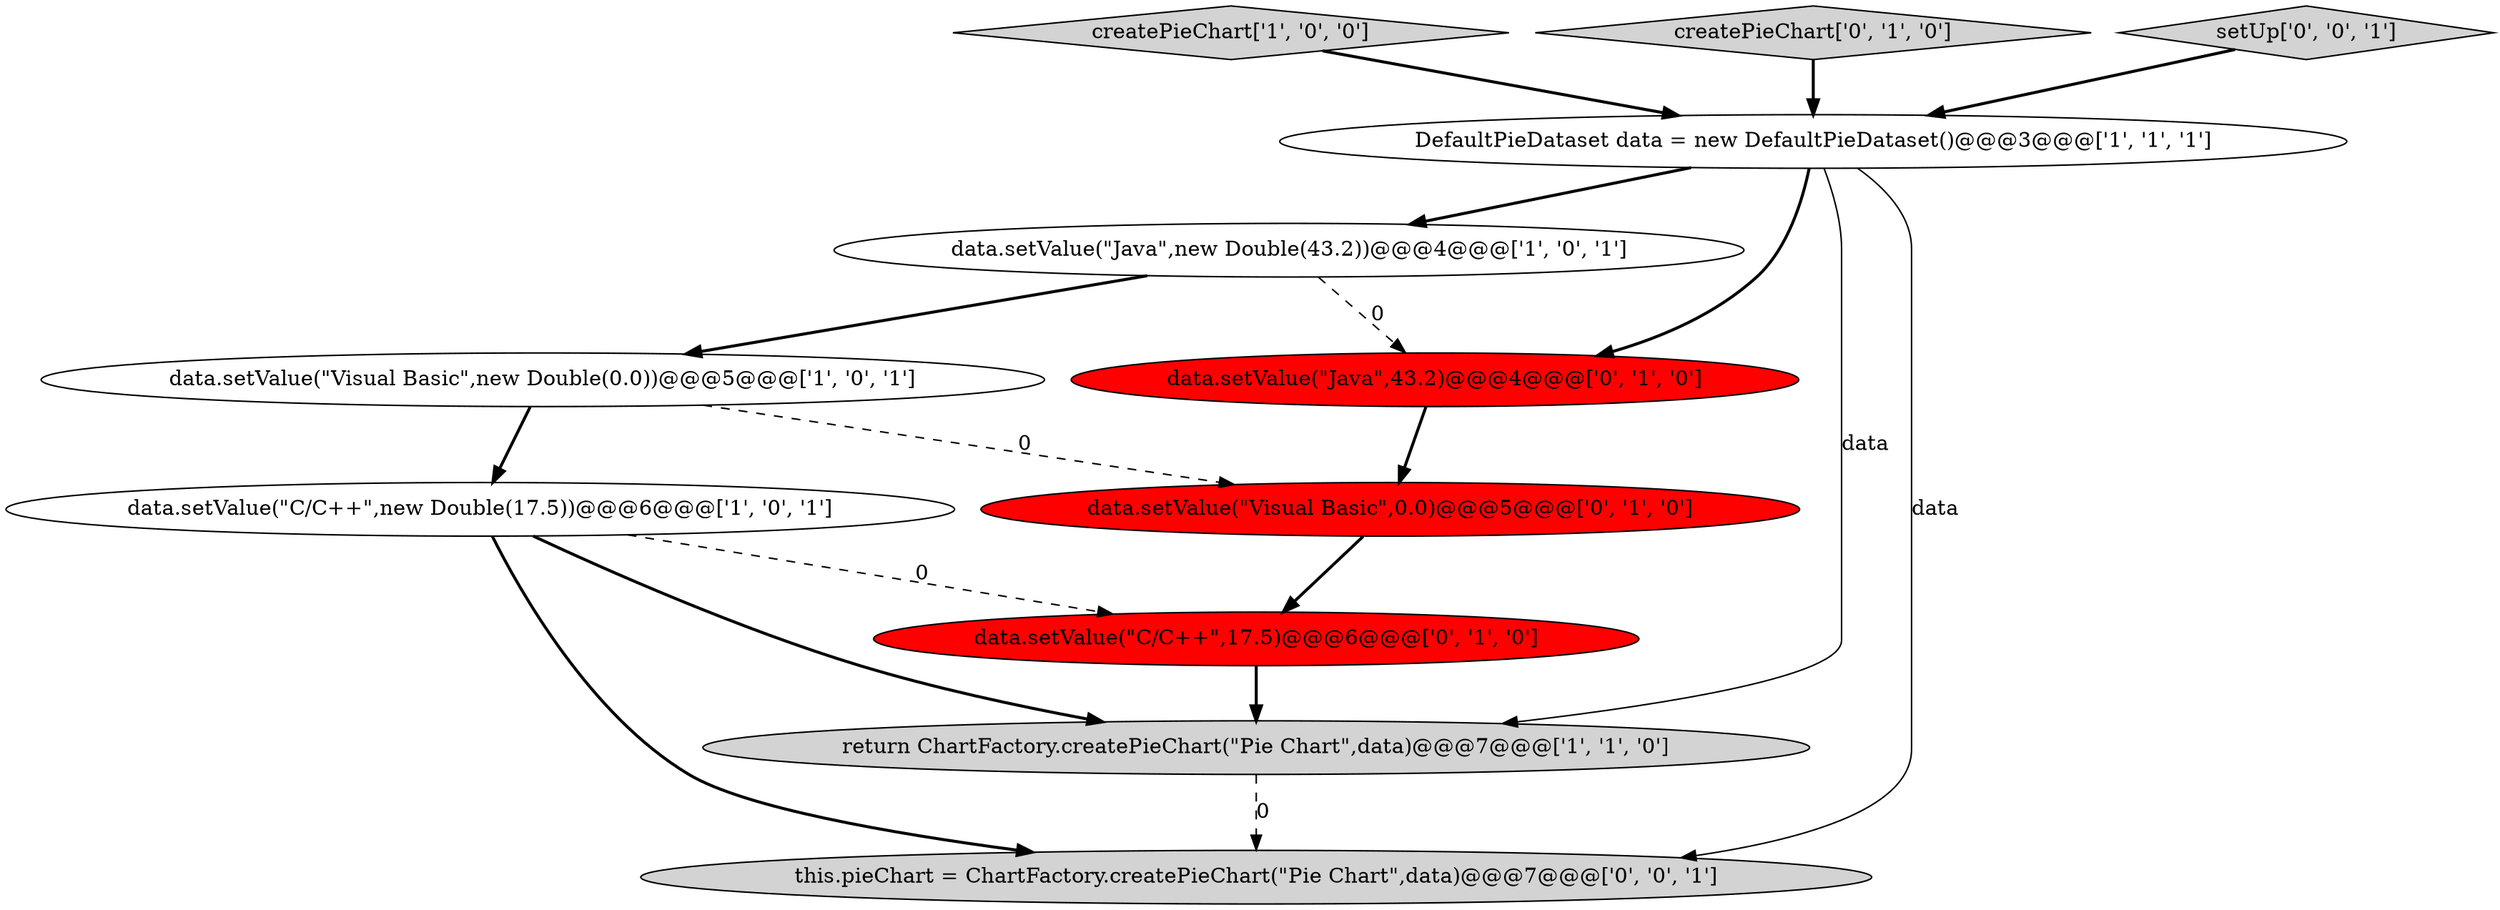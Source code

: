 digraph {
6 [style = filled, label = "data.setValue(\"Java\",43.2)@@@4@@@['0', '1', '0']", fillcolor = red, shape = ellipse image = "AAA1AAABBB2BBB"];
4 [style = filled, label = "data.setValue(\"C/C++\",new Double(17.5))@@@6@@@['1', '0', '1']", fillcolor = white, shape = ellipse image = "AAA0AAABBB1BBB"];
3 [style = filled, label = "createPieChart['1', '0', '0']", fillcolor = lightgray, shape = diamond image = "AAA0AAABBB1BBB"];
2 [style = filled, label = "return ChartFactory.createPieChart(\"Pie Chart\",data)@@@7@@@['1', '1', '0']", fillcolor = lightgray, shape = ellipse image = "AAA0AAABBB1BBB"];
8 [style = filled, label = "data.setValue(\"Visual Basic\",0.0)@@@5@@@['0', '1', '0']", fillcolor = red, shape = ellipse image = "AAA1AAABBB2BBB"];
9 [style = filled, label = "data.setValue(\"C/C++\",17.5)@@@6@@@['0', '1', '0']", fillcolor = red, shape = ellipse image = "AAA1AAABBB2BBB"];
7 [style = filled, label = "createPieChart['0', '1', '0']", fillcolor = lightgray, shape = diamond image = "AAA0AAABBB2BBB"];
5 [style = filled, label = "data.setValue(\"Java\",new Double(43.2))@@@4@@@['1', '0', '1']", fillcolor = white, shape = ellipse image = "AAA0AAABBB1BBB"];
0 [style = filled, label = "data.setValue(\"Visual Basic\",new Double(0.0))@@@5@@@['1', '0', '1']", fillcolor = white, shape = ellipse image = "AAA0AAABBB1BBB"];
1 [style = filled, label = "DefaultPieDataset data = new DefaultPieDataset()@@@3@@@['1', '1', '1']", fillcolor = white, shape = ellipse image = "AAA0AAABBB1BBB"];
11 [style = filled, label = "this.pieChart = ChartFactory.createPieChart(\"Pie Chart\",data)@@@7@@@['0', '0', '1']", fillcolor = lightgray, shape = ellipse image = "AAA0AAABBB3BBB"];
10 [style = filled, label = "setUp['0', '0', '1']", fillcolor = lightgray, shape = diamond image = "AAA0AAABBB3BBB"];
1->5 [style = bold, label=""];
1->2 [style = solid, label="data"];
0->8 [style = dashed, label="0"];
4->9 [style = dashed, label="0"];
2->11 [style = dashed, label="0"];
1->6 [style = bold, label=""];
7->1 [style = bold, label=""];
4->2 [style = bold, label=""];
5->6 [style = dashed, label="0"];
3->1 [style = bold, label=""];
5->0 [style = bold, label=""];
4->11 [style = bold, label=""];
0->4 [style = bold, label=""];
9->2 [style = bold, label=""];
10->1 [style = bold, label=""];
6->8 [style = bold, label=""];
1->11 [style = solid, label="data"];
8->9 [style = bold, label=""];
}
